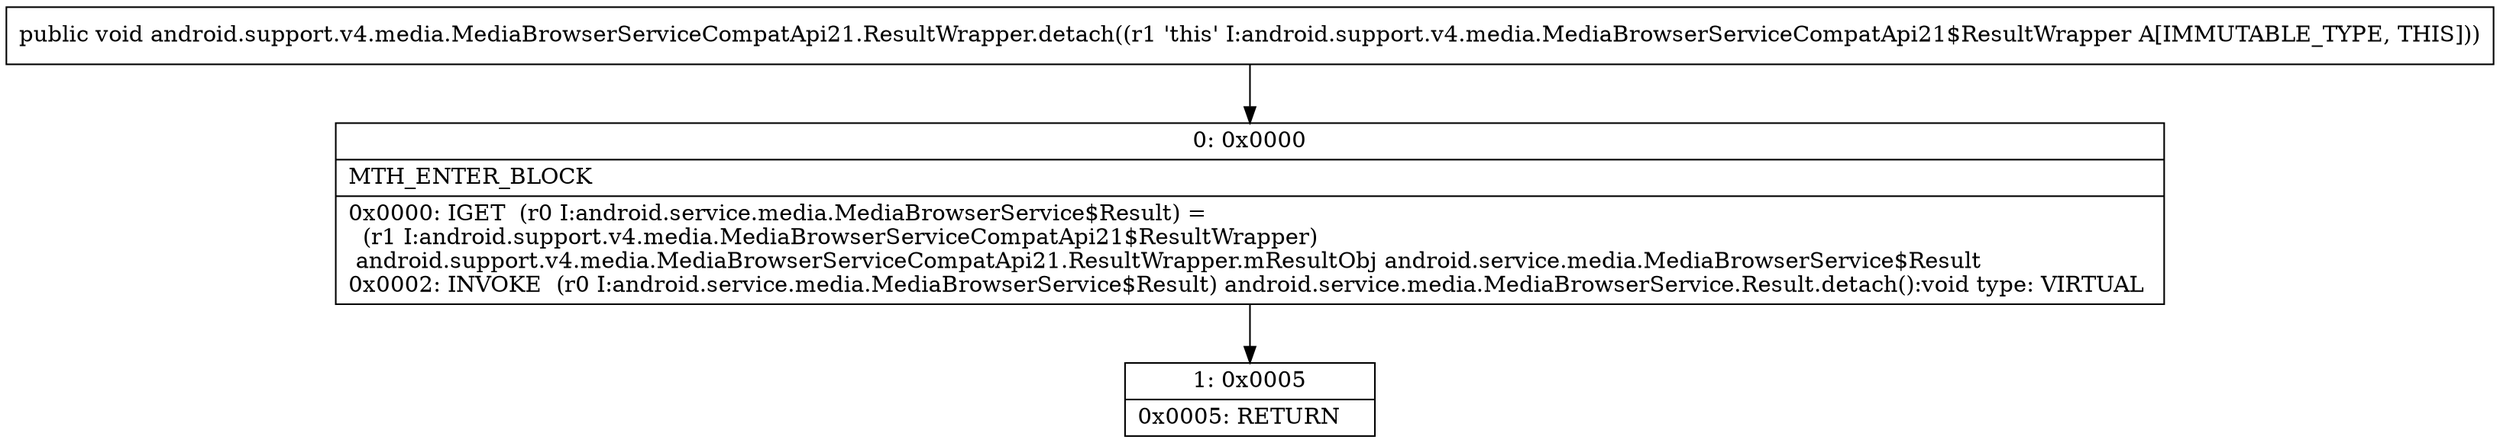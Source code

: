 digraph "CFG forandroid.support.v4.media.MediaBrowserServiceCompatApi21.ResultWrapper.detach()V" {
Node_0 [shape=record,label="{0\:\ 0x0000|MTH_ENTER_BLOCK\l|0x0000: IGET  (r0 I:android.service.media.MediaBrowserService$Result) = \l  (r1 I:android.support.v4.media.MediaBrowserServiceCompatApi21$ResultWrapper)\l android.support.v4.media.MediaBrowserServiceCompatApi21.ResultWrapper.mResultObj android.service.media.MediaBrowserService$Result \l0x0002: INVOKE  (r0 I:android.service.media.MediaBrowserService$Result) android.service.media.MediaBrowserService.Result.detach():void type: VIRTUAL \l}"];
Node_1 [shape=record,label="{1\:\ 0x0005|0x0005: RETURN   \l}"];
MethodNode[shape=record,label="{public void android.support.v4.media.MediaBrowserServiceCompatApi21.ResultWrapper.detach((r1 'this' I:android.support.v4.media.MediaBrowserServiceCompatApi21$ResultWrapper A[IMMUTABLE_TYPE, THIS])) }"];
MethodNode -> Node_0;
Node_0 -> Node_1;
}

